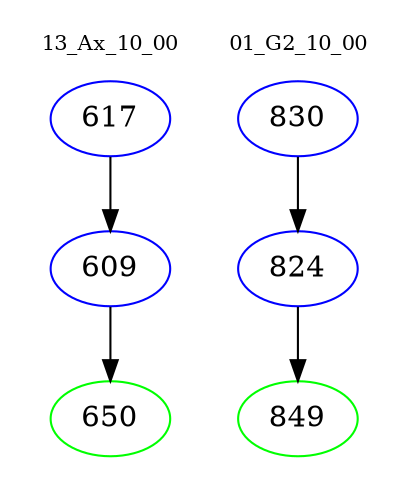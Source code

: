 digraph{
subgraph cluster_0 {
color = white
label = "13_Ax_10_00";
fontsize=10;
T0_617 [label="617", color="blue"]
T0_617 -> T0_609 [color="black"]
T0_609 [label="609", color="blue"]
T0_609 -> T0_650 [color="black"]
T0_650 [label="650", color="green"]
}
subgraph cluster_1 {
color = white
label = "01_G2_10_00";
fontsize=10;
T1_830 [label="830", color="blue"]
T1_830 -> T1_824 [color="black"]
T1_824 [label="824", color="blue"]
T1_824 -> T1_849 [color="black"]
T1_849 [label="849", color="green"]
}
}
